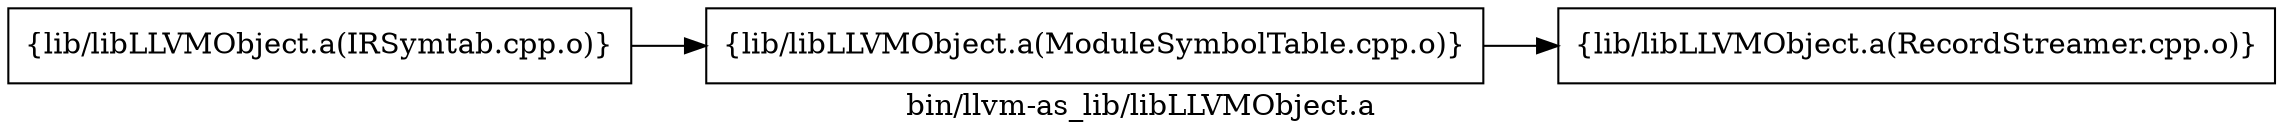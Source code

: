 digraph "bin/llvm-as_lib/libLLVMObject.a" {
	label="bin/llvm-as_lib/libLLVMObject.a";
	rankdir=LR;
	{ rank=same; Node0x55bf19d61c98;  }
	{ rank=same; Node0x55bf19d60398;  }

	Node0x55bf19d61c98 [shape=record,shape=box,group=0,label="{lib/libLLVMObject.a(IRSymtab.cpp.o)}"];
	Node0x55bf19d61c98 -> Node0x55bf19d60398;
	Node0x55bf19d60398 [shape=record,shape=box,group=0,label="{lib/libLLVMObject.a(ModuleSymbolTable.cpp.o)}"];
	Node0x55bf19d60398 -> Node0x55bf19d60bb8;
	Node0x55bf19d60bb8 [shape=record,shape=box,group=0,label="{lib/libLLVMObject.a(RecordStreamer.cpp.o)}"];
}
